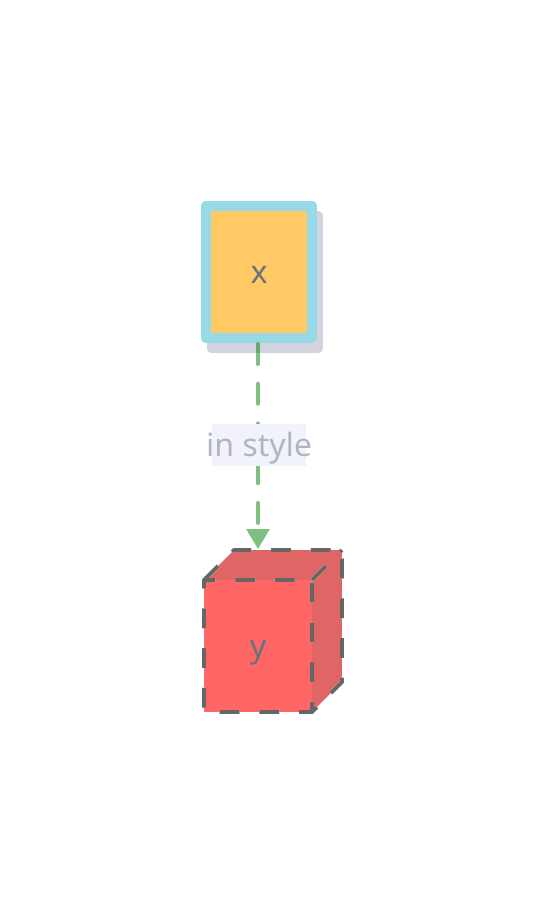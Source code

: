 
x: {
  style: {
    opacity: 0.6
    fill: orange
    stroke: "#53C0D8"
    stroke-width: 5
    shadow: true
  }
}

y: {
  style: {
    stroke-dash: 5
    opacity: 0.6
    fill: red
    3d: true
    stroke: black
  }
}

x -> y: in style {
  style: {
    stroke: green
    opacity: 0.5
    stroke-width: 2
    stroke-dash: 5
	fill: lavender
  }
}
